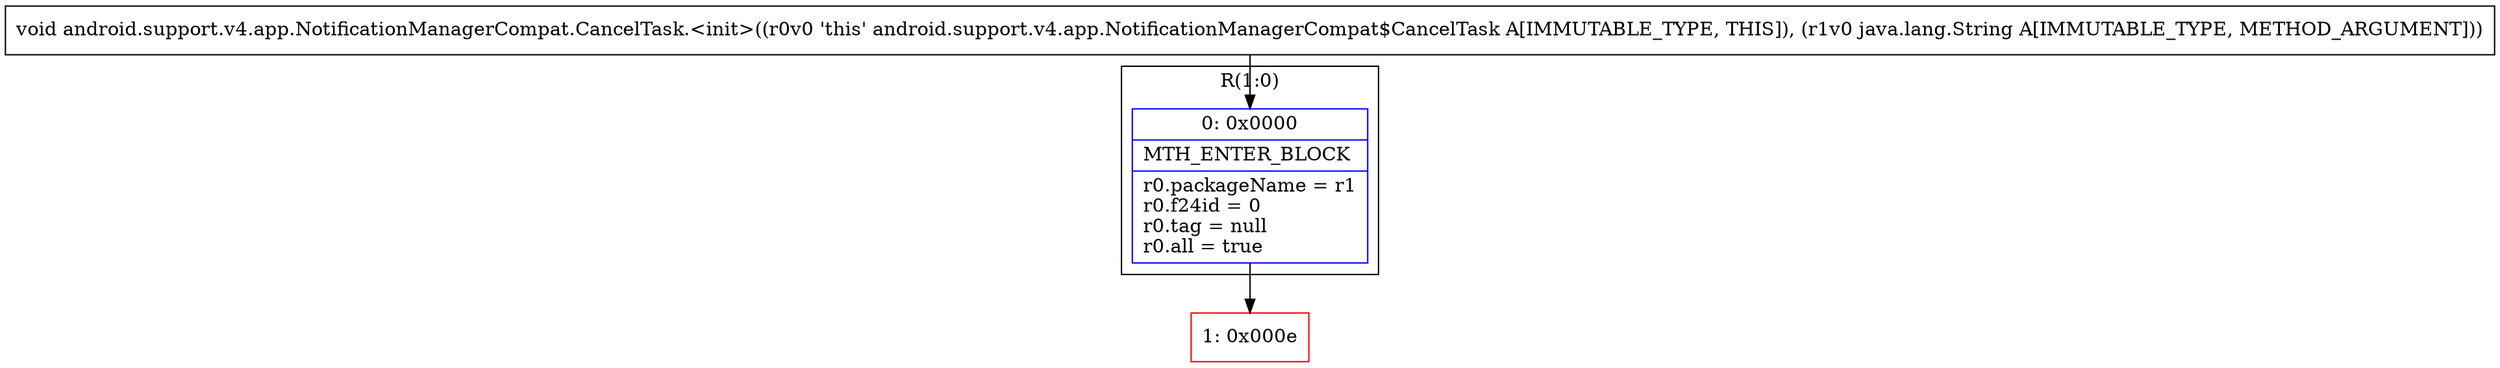 digraph "CFG forandroid.support.v4.app.NotificationManagerCompat.CancelTask.\<init\>(Ljava\/lang\/String;)V" {
subgraph cluster_Region_1184521900 {
label = "R(1:0)";
node [shape=record,color=blue];
Node_0 [shape=record,label="{0\:\ 0x0000|MTH_ENTER_BLOCK\l|r0.packageName = r1\lr0.f24id = 0\lr0.tag = null\lr0.all = true\l}"];
}
Node_1 [shape=record,color=red,label="{1\:\ 0x000e}"];
MethodNode[shape=record,label="{void android.support.v4.app.NotificationManagerCompat.CancelTask.\<init\>((r0v0 'this' android.support.v4.app.NotificationManagerCompat$CancelTask A[IMMUTABLE_TYPE, THIS]), (r1v0 java.lang.String A[IMMUTABLE_TYPE, METHOD_ARGUMENT])) }"];
MethodNode -> Node_0;
Node_0 -> Node_1;
}

